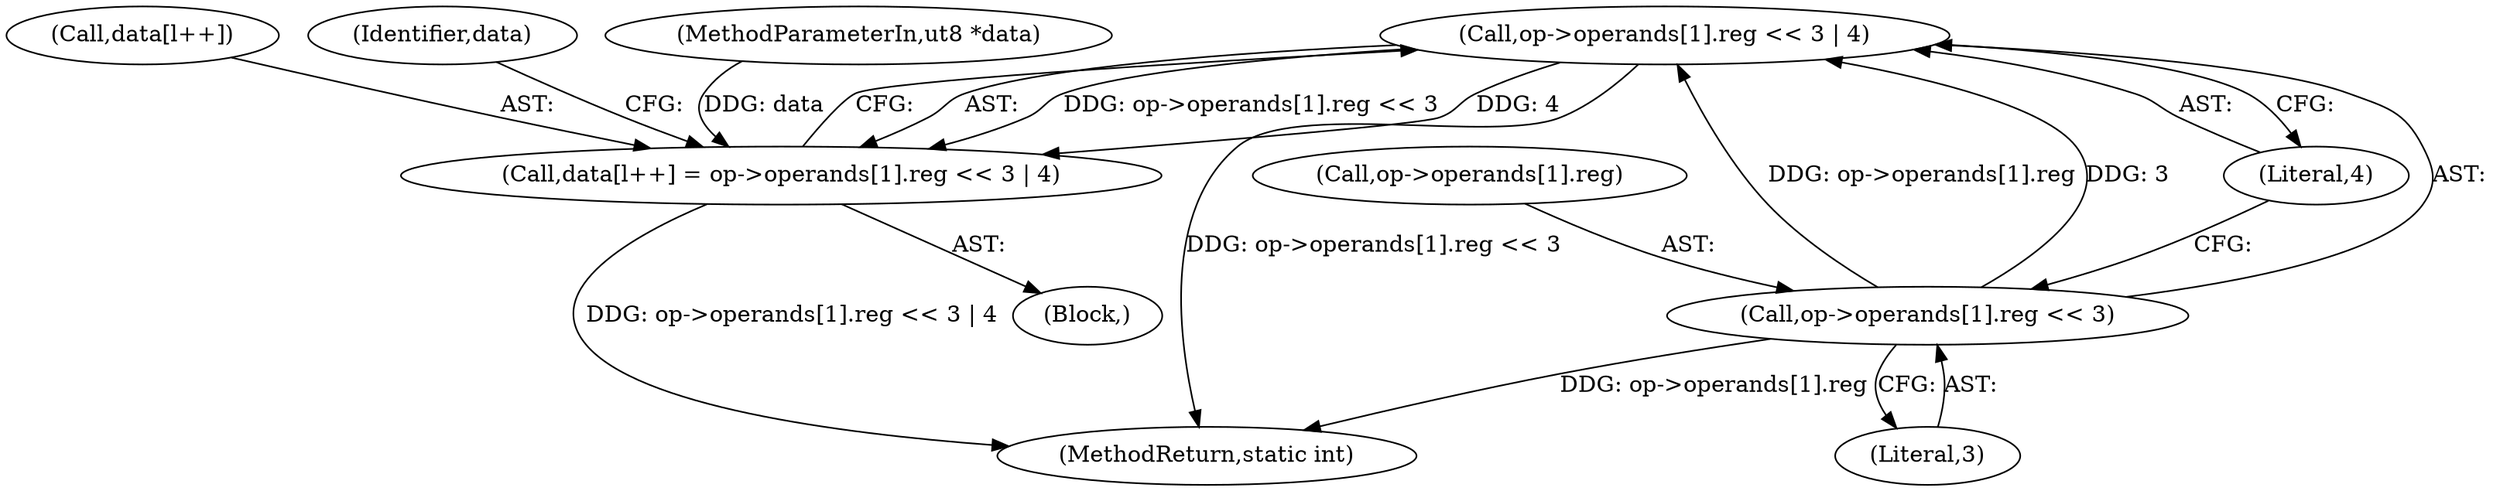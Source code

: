 digraph "0_radare2_f17bfd9f1da05f30f23a4dd05e9d2363e1406948@API" {
"1001600" [label="(Call,op->operands[1].reg << 3 | 4)"];
"1001601" [label="(Call,op->operands[1].reg << 3)"];
"1001595" [label="(Call,data[l++] = op->operands[1].reg << 3 | 4)"];
"1001596" [label="(Call,data[l++])"];
"1003220" [label="(MethodReturn,static int)"];
"1001601" [label="(Call,op->operands[1].reg << 3)"];
"1001610" [label="(Literal,4)"];
"1001602" [label="(Call,op->operands[1].reg)"];
"1001613" [label="(Identifier,data)"];
"1001595" [label="(Call,data[l++] = op->operands[1].reg << 3 | 4)"];
"1000104" [label="(MethodParameterIn,ut8 *data)"];
"1001594" [label="(Block,)"];
"1001600" [label="(Call,op->operands[1].reg << 3 | 4)"];
"1001609" [label="(Literal,3)"];
"1001600" -> "1001595"  [label="AST: "];
"1001600" -> "1001610"  [label="CFG: "];
"1001601" -> "1001600"  [label="AST: "];
"1001610" -> "1001600"  [label="AST: "];
"1001595" -> "1001600"  [label="CFG: "];
"1001600" -> "1003220"  [label="DDG: op->operands[1].reg << 3"];
"1001600" -> "1001595"  [label="DDG: op->operands[1].reg << 3"];
"1001600" -> "1001595"  [label="DDG: 4"];
"1001601" -> "1001600"  [label="DDG: op->operands[1].reg"];
"1001601" -> "1001600"  [label="DDG: 3"];
"1001601" -> "1001609"  [label="CFG: "];
"1001602" -> "1001601"  [label="AST: "];
"1001609" -> "1001601"  [label="AST: "];
"1001610" -> "1001601"  [label="CFG: "];
"1001601" -> "1003220"  [label="DDG: op->operands[1].reg"];
"1001595" -> "1001594"  [label="AST: "];
"1001596" -> "1001595"  [label="AST: "];
"1001613" -> "1001595"  [label="CFG: "];
"1001595" -> "1003220"  [label="DDG: op->operands[1].reg << 3 | 4"];
"1000104" -> "1001595"  [label="DDG: data"];
}
